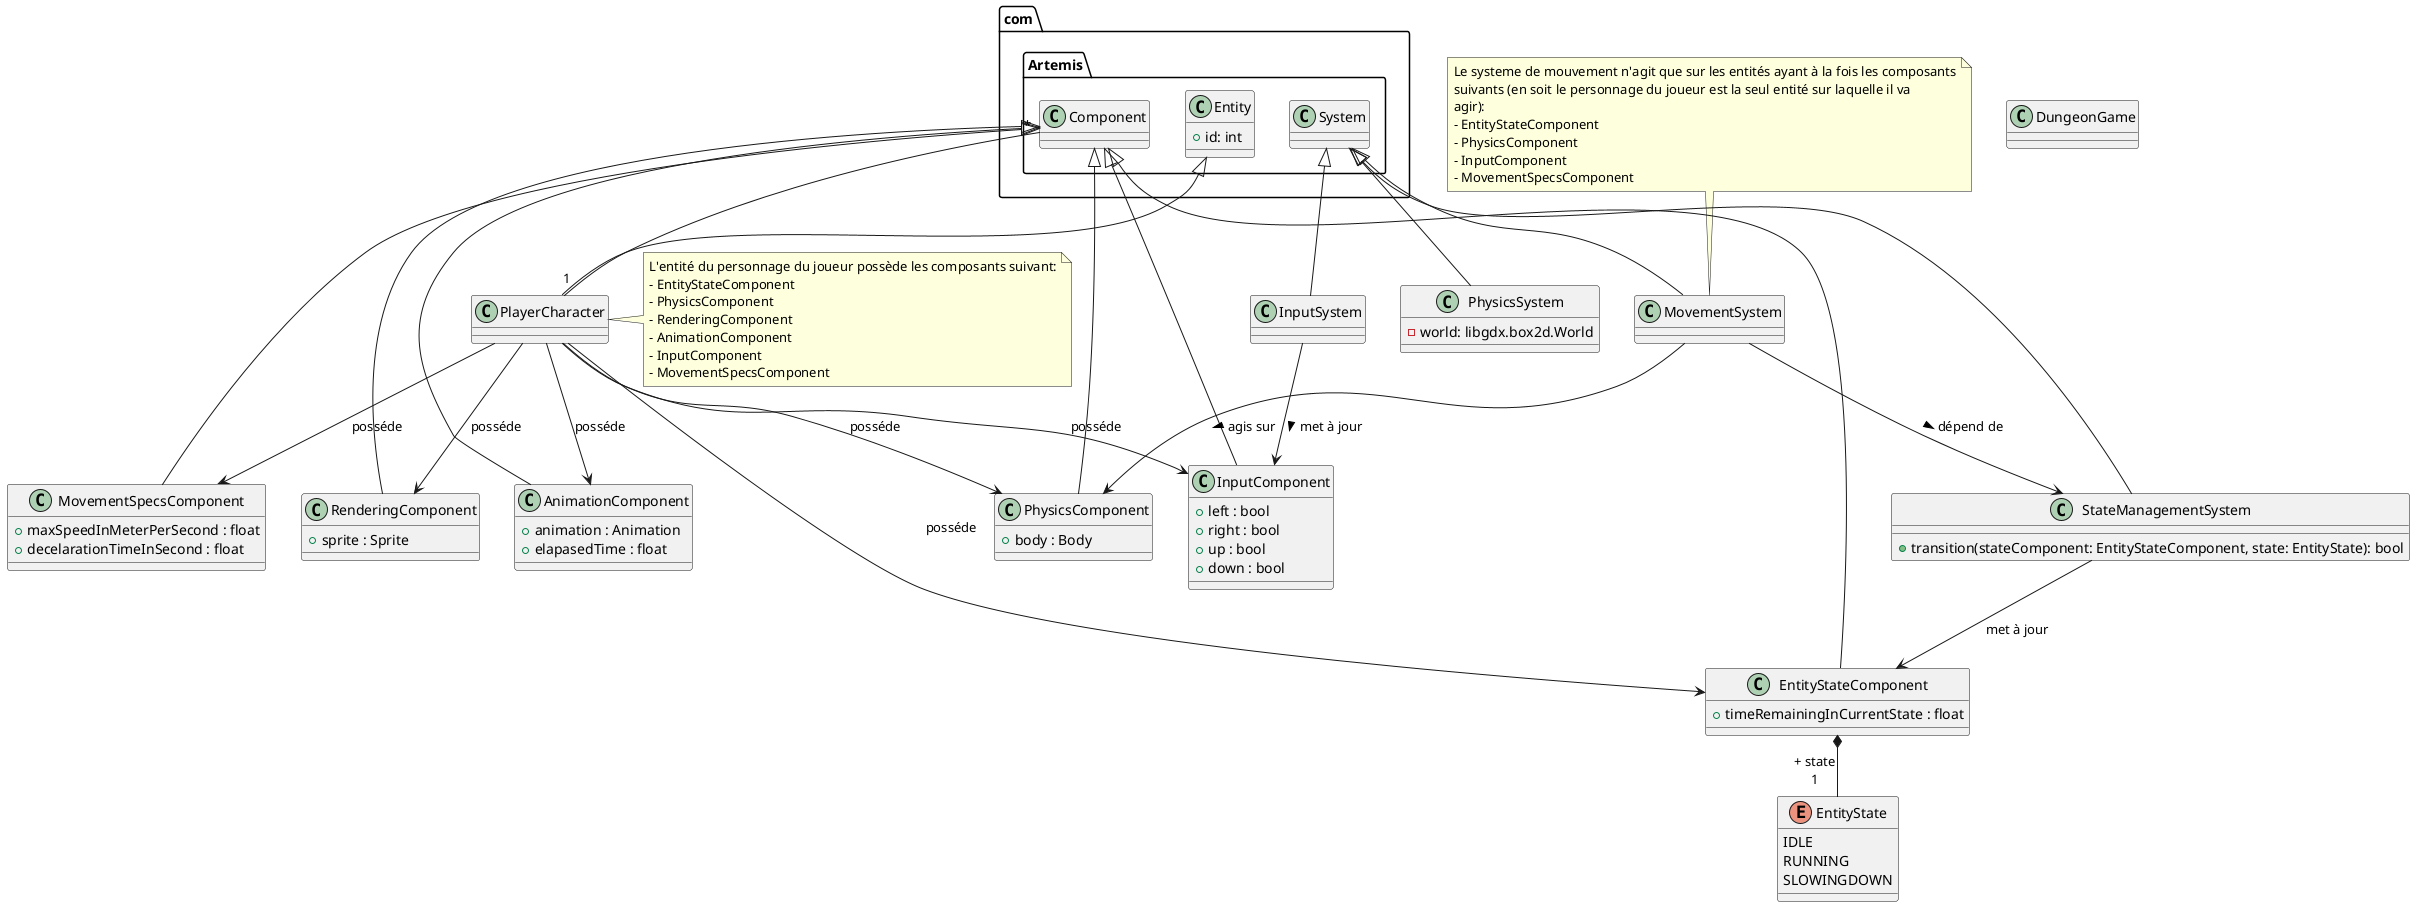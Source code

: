 @startuml
/'
******************
    Setups and includes
******************
'/
' skinparam groupInheritance 3
!global $componentClass = com.Artemis.Component
!global $systemClass = com.Artemis.System
!global $entityClass = com.Artemis.Entity

class $componentClass {

}

class $systemClass {

}

class $entityClass {
    + id: int
}



!procedure $makeComponent($className)
    $componentClass <|-- $className
!endprocedure

!procedure $makeSystem($className)
    $systemClass <|-- $className
!endprocedure

!procedure $makeEntity($className)
    $entityClass <|-- $className
    $className "1"--"*" $componentClass
!endprocedure

!procedure $addUsageRelationship($userClassName, $usedClassName, $direction="", $nom="")
    $userClassName -$direction-> $usedClassName : "$nom"
!endprocedure

!procedure $addUsageRelationships($className, $listOfUsedClasses, $direction="", $hide=%false(),$nom="")
    !if (%not($hide))
        !foreach $usedClassName in %splitstr($listOfUsedClasses, ",")
            $addUsageRelationship($className, $usedClassName, $direction, $nom)
        !endfor
    !endif
!endprocedure
/'
******************
    Components
******************
'/
    class PhysicsComponent {
        + body : Body
    }

    class RenderingComponent {
        + sprite : Sprite
    }

    class AnimationComponent {
        + animation : Animation
        + elapasedTime : float
    }

    class InputComponent {
        + left : bool
        + right : bool
        + up : bool
        + down : bool
    }

    together {
        enum EntityState {
            IDLE
            RUNNING
            SLOWINGDOWN
        }

        class EntityStateComponent {
            + timeRemainingInCurrentState : float
        }
        EntityStateComponent *--"+ state\n1" EntityState
    }

    class MovementSpecsComponent {
        + maxSpeedInMeterPerSecond : float
        + decelarationTimeInSecond : float
    }




'******************
$makeComponent(PhysicsComponent)
$makeComponent(RenderingComponent)
$makeComponent(AnimationComponent)
$makeComponent(InputComponent)
$makeComponent(EntityStateComponent)
$makeComponent(MovementSpecsComponent)

/'
******************
    Systems
******************
'/
    class MovementSystem {

    }
    $addUsageRelationship(MovementSystem, "PhysicsComponent",$nom="agis sur >")
    $addUsageRelationships(MovementSystem, "EntityStateComponent,PhysicsComponent,InputComponent,MovementSpecsComponent",$hide=%true())
    $addUsageRelationship(MovementSystem, StateManagementSystem,$nom="dépend de >")
    Note top of MovementSystem
    Le systeme de mouvement n'agit que sur les entités ayant à la fois les composants
    suivants (en soit le personnage du joueur est la seul entité sur laquelle il va
    agir):
    - EntityStateComponent
    - PhysicsComponent
    - InputComponent
    - MovementSpecsComponent
    End Note

    class StateManagementSystem {
        + transition(stateComponent: EntityStateComponent, state: EntityState): bool
    }
    $addUsageRelationships(StateManagementSystem, "EntityStateComponent",$hide=%false(),$nom="met à jour")

    class PhysicsSystem {
        - world: libgdx.box2d.World
    }

    class InputSystem {

    }
    $addUsageRelationship(InputSystem, InputComponent,$nom="met à jour >")

'******************
$makeSystem(MovementSystem)
$makeSystem(StateManagementSystem)
$makeSystem(PhysicsSystem)
$makeSystem(InputSystem)

'******************

class PlayerCharacter {
}
$addUsageRelationships(PlayerCharacter, "EntityStateComponent,PhysicsComponent,RenderingComponent,AnimationComponent,InputComponent,MovementSpecsComponent", $hide=%false(),$nom="posséde")

$makeEntity(PlayerCharacter)
Note right of PlayerCharacter
L'entité du personnage du joueur possède les composants suivant:
- EntityStateComponent
- PhysicsComponent
- RenderingComponent
- AnimationComponent
- InputComponent
- MovementSpecsComponent
End Note

'*****************


class DungeonGame {
}
@enduml